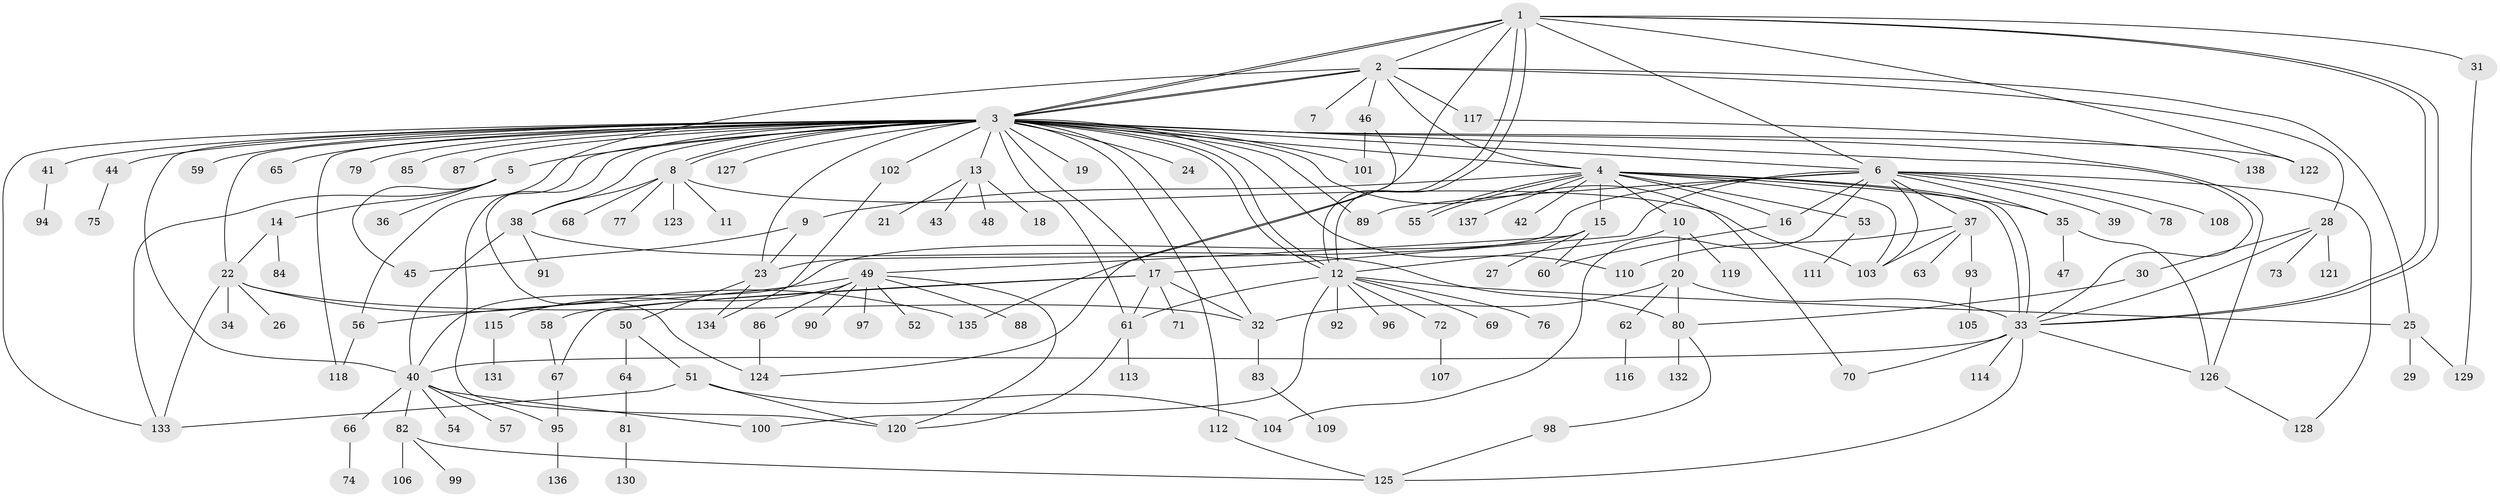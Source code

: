 // coarse degree distribution, {9: 0.04878048780487805, 24: 0.024390243902439025, 13: 0.024390243902439025, 7: 0.07317073170731707, 11: 0.024390243902439025, 5: 0.04878048780487805, 1: 0.5609756097560976, 2: 0.12195121951219512, 3: 0.04878048780487805, 4: 0.024390243902439025}
// Generated by graph-tools (version 1.1) at 2025/18/03/04/25 18:18:24]
// undirected, 138 vertices, 205 edges
graph export_dot {
graph [start="1"]
  node [color=gray90,style=filled];
  1;
  2;
  3;
  4;
  5;
  6;
  7;
  8;
  9;
  10;
  11;
  12;
  13;
  14;
  15;
  16;
  17;
  18;
  19;
  20;
  21;
  22;
  23;
  24;
  25;
  26;
  27;
  28;
  29;
  30;
  31;
  32;
  33;
  34;
  35;
  36;
  37;
  38;
  39;
  40;
  41;
  42;
  43;
  44;
  45;
  46;
  47;
  48;
  49;
  50;
  51;
  52;
  53;
  54;
  55;
  56;
  57;
  58;
  59;
  60;
  61;
  62;
  63;
  64;
  65;
  66;
  67;
  68;
  69;
  70;
  71;
  72;
  73;
  74;
  75;
  76;
  77;
  78;
  79;
  80;
  81;
  82;
  83;
  84;
  85;
  86;
  87;
  88;
  89;
  90;
  91;
  92;
  93;
  94;
  95;
  96;
  97;
  98;
  99;
  100;
  101;
  102;
  103;
  104;
  105;
  106;
  107;
  108;
  109;
  110;
  111;
  112;
  113;
  114;
  115;
  116;
  117;
  118;
  119;
  120;
  121;
  122;
  123;
  124;
  125;
  126;
  127;
  128;
  129;
  130;
  131;
  132;
  133;
  134;
  135;
  136;
  137;
  138;
  1 -- 2;
  1 -- 3;
  1 -- 3;
  1 -- 6;
  1 -- 12;
  1 -- 12;
  1 -- 31;
  1 -- 33;
  1 -- 33;
  1 -- 122;
  1 -- 135;
  2 -- 3;
  2 -- 3;
  2 -- 4;
  2 -- 7;
  2 -- 25;
  2 -- 28;
  2 -- 46;
  2 -- 56;
  2 -- 117;
  3 -- 4;
  3 -- 5;
  3 -- 6;
  3 -- 8;
  3 -- 8;
  3 -- 12;
  3 -- 12;
  3 -- 13;
  3 -- 17;
  3 -- 19;
  3 -- 22;
  3 -- 23;
  3 -- 24;
  3 -- 32;
  3 -- 33;
  3 -- 38;
  3 -- 40;
  3 -- 41;
  3 -- 44;
  3 -- 59;
  3 -- 61;
  3 -- 65;
  3 -- 70;
  3 -- 79;
  3 -- 85;
  3 -- 87;
  3 -- 89;
  3 -- 101;
  3 -- 102;
  3 -- 110;
  3 -- 112;
  3 -- 118;
  3 -- 120;
  3 -- 122;
  3 -- 124;
  3 -- 126;
  3 -- 127;
  3 -- 133;
  4 -- 9;
  4 -- 10;
  4 -- 15;
  4 -- 16;
  4 -- 33;
  4 -- 33;
  4 -- 35;
  4 -- 42;
  4 -- 53;
  4 -- 55;
  4 -- 55;
  4 -- 103;
  4 -- 137;
  5 -- 14;
  5 -- 36;
  5 -- 45;
  5 -- 133;
  6 -- 16;
  6 -- 17;
  6 -- 23;
  6 -- 35;
  6 -- 37;
  6 -- 39;
  6 -- 78;
  6 -- 89;
  6 -- 103;
  6 -- 104;
  6 -- 108;
  6 -- 128;
  8 -- 11;
  8 -- 38;
  8 -- 68;
  8 -- 77;
  8 -- 103;
  8 -- 123;
  9 -- 23;
  9 -- 45;
  10 -- 12;
  10 -- 20;
  10 -- 119;
  12 -- 25;
  12 -- 61;
  12 -- 69;
  12 -- 72;
  12 -- 76;
  12 -- 92;
  12 -- 96;
  12 -- 100;
  13 -- 18;
  13 -- 21;
  13 -- 43;
  13 -- 48;
  14 -- 22;
  14 -- 84;
  15 -- 27;
  15 -- 40;
  15 -- 49;
  15 -- 60;
  16 -- 60;
  17 -- 32;
  17 -- 58;
  17 -- 61;
  17 -- 67;
  17 -- 71;
  20 -- 32;
  20 -- 33;
  20 -- 62;
  20 -- 80;
  22 -- 26;
  22 -- 32;
  22 -- 34;
  22 -- 133;
  22 -- 135;
  23 -- 50;
  23 -- 134;
  25 -- 29;
  25 -- 129;
  28 -- 30;
  28 -- 33;
  28 -- 73;
  28 -- 121;
  30 -- 80;
  31 -- 129;
  32 -- 83;
  33 -- 40;
  33 -- 70;
  33 -- 114;
  33 -- 125;
  33 -- 126;
  35 -- 47;
  35 -- 126;
  37 -- 63;
  37 -- 93;
  37 -- 103;
  37 -- 110;
  38 -- 40;
  38 -- 80;
  38 -- 91;
  40 -- 54;
  40 -- 57;
  40 -- 66;
  40 -- 82;
  40 -- 95;
  40 -- 100;
  41 -- 94;
  44 -- 75;
  46 -- 101;
  46 -- 124;
  49 -- 52;
  49 -- 56;
  49 -- 86;
  49 -- 88;
  49 -- 90;
  49 -- 97;
  49 -- 115;
  49 -- 120;
  50 -- 51;
  50 -- 64;
  51 -- 104;
  51 -- 120;
  51 -- 133;
  53 -- 111;
  56 -- 118;
  58 -- 67;
  61 -- 113;
  61 -- 120;
  62 -- 116;
  64 -- 81;
  66 -- 74;
  67 -- 95;
  72 -- 107;
  80 -- 98;
  80 -- 132;
  81 -- 130;
  82 -- 99;
  82 -- 106;
  82 -- 125;
  83 -- 109;
  86 -- 124;
  93 -- 105;
  95 -- 136;
  98 -- 125;
  102 -- 134;
  112 -- 125;
  115 -- 131;
  117 -- 138;
  126 -- 128;
}
